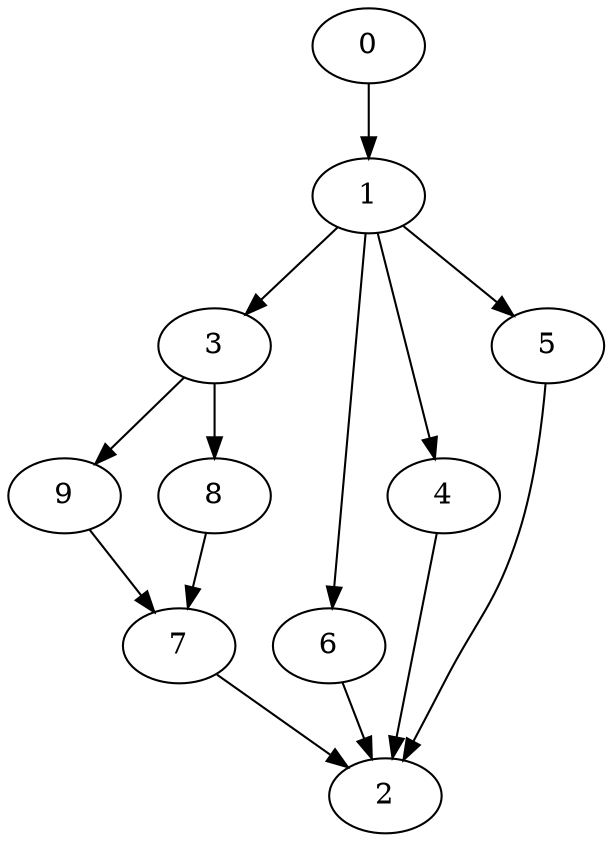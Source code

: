 digraph "SeriesParallel-MaxBf-5_Nodes_10_CCR_9.98_WeightType_Random#3" {
	graph ["Duplicate states"=0,
		GraphType=S_P,
		"Max states in OPEN"=0,
		Modes="120000ms; topo-ordered tasks, ; Pruning: task equivalence, fixed order ready list, ; F-value: ; Optimisation: best schedule length (\
SL) optimisation on equal, ",
		NumberOfTasks=10,
		"Pruned using list schedule length"=10,
		"States removed from OPEN"=0,
		TargetSystem="Homogeneous-2",
		"Time to schedule (ms)"=96,
		"Total idle time"=53,
		"Total schedule length"=56,
		"Total sequential time"=56,
		"Total states created"=20
	];
	0	["Finish time"=4,
		Processor=0,
		"Start time"=0,
		Weight=4];
	1	["Finish time"=6,
		Processor=0,
		"Start time"=4,
		Weight=2];
	0 -> 1	[Weight=66];
	3	["Finish time"=13,
		Processor=0,
		"Start time"=6,
		Weight=7];
	1 -> 3	[Weight=41];
	6	["Finish time"=33,
		Processor=0,
		"Start time"=30,
		Weight=3];
	1 -> 6	[Weight=82];
	4	["Finish time"=44,
		Processor=0,
		"Start time"=35,
		Weight=9];
	1 -> 4	[Weight=66];
	5	["Finish time"=47,
		Processor=0,
		"Start time"=44,
		Weight=3];
	1 -> 5	[Weight=33];
	9	["Finish time"=20,
		Processor=0,
		"Start time"=13,
		Weight=7];
	3 -> 9	[Weight=33];
	8	["Finish time"=30,
		Processor=0,
		"Start time"=20,
		Weight=10];
	3 -> 8	[Weight=25];
	7	["Finish time"=35,
		Processor=0,
		"Start time"=33,
		Weight=2];
	9 -> 7	[Weight=25];
	8 -> 7	[Weight=16];
	2	["Finish time"=56,
		Processor=0,
		"Start time"=47,
		Weight=9];
	6 -> 2	[Weight=66];
	7 -> 2	[Weight=49];
	4 -> 2	[Weight=41];
	5 -> 2	[Weight=16];
}

